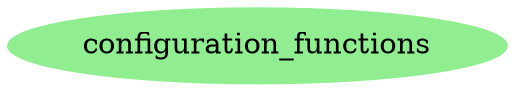 digraph {
  configuration_functions
    [style=filled
    ,color=lightgreen
    ,URL="https://github.com/Crary-Systems/tree-sitter-tsql/blob/main/test/corpus/configuration_functions.txt"]
}
